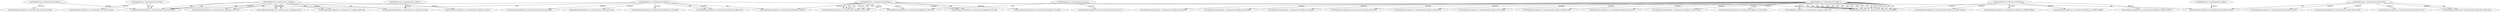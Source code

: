 digraph lacunaCG {
 "rootNode@lacuna_cache/exported_0c2ys6.js:," -> "FunctionExpression@lacuna_cache/exported_0c2ys6.js:10,646" [label="dynamic" ];
 "rootNode@lacuna_cache/exported_0c2ys6.js:," -> "FunctionDeclaration@lacuna_cache/exported_0c2ys6.js:61,544" [label="dynamic" ];
 "rootNode@lacuna_cache/exported_4nt7b3.js:," -> "FunctionExpression@lacuna_cache/exported_4nt7b3.js:10,525" [label="dynamic" ];
 "rootNode@lacuna_cache/exported_4nt7b3.js:," -> "FunctionDeclaration@lacuna_cache/exported_0c2ys6.js:61,544" [label="tajs" ];
 "rootNode@lacuna_cache/exported_4nt7b3.js:," -> "FunctionDeclaration@lacuna_cache/exported_0c2ys6.js:61,544" [label="tajs" ];
 "rootNode@lacuna_cache/exported_9odjuz.js:," -> "FunctionExpression@lacuna_cache/exported_9odjuz.js:10,14991" [label="dynamic" ];
 "rootNode@lacuna_cache/exported_9odjuz.js:," -> "FunctionExpression@lacuna_cache/exported_9odjuz.js:59,14767" [label="dynamic" ];
 "rootNode@lacuna_cache/exported_9odjuz.js:," -> "FunctionExpression@lacuna_cache/exported_9odjuz.js:439,14678" [label="dynamic" ];
 "rootNode@lacuna_cache/exported_9odjuz.js:," -> "FunctionExpression@lacuna_cache/exported_9odjuz.js:473,14656" [label="dynamic" ];
 "rootNode@lacuna_cache/exported_9odjuz.js:," -> "FunctionExpression@lacuna_cache/exported_9odjuz.js:14089,14417" [label="dynamic" ];
 "rootNode@lacuna_cache/exported_9odjuz.js:," -> "FunctionExpression@lacuna_cache/exported_9odjuz.js:979,1175" [label="dynamic" ];
 "rootNode@lacuna_cache/exported_9odjuz.js:," -> "FunctionExpression@lacuna_cache/exported_9odjuz.js:14251,14355" [label="dynamic" ];
 "rootNode@lacuna_cache/exported_9odjuz.js:," -> "FunctionExpression@lacuna_cache/exported_9odjuz.js:12120,14044" [label="dynamic" ];
 "rootNode@lacuna_cache/exported_9odjuz.js:," -> "FunctionExpression@lacuna_cache/exported_9odjuz.js:1594,1873" [label="dynamic" ];
 "rootNode@lacuna_cache/exported_9odjuz.js:," -> "FunctionExpression@lacuna_cache/exported_9odjuz.js:8344,9767" [label="dynamic" ];
 "rootNode@lacuna_cache/exported_9odjuz.js:," -> "FunctionExpression@lacuna_cache/exported_9odjuz.js:5547,6393" [label="dynamic" ];
 "rootNode@lacuna_cache/exported_9odjuz.js:," -> "FunctionExpression@lacuna_cache/exported_6l8ixm.js:162,186590" [label="tajs" ];
 "rootNode@lacuna_cache/exported_9odjuz.js:," -> "FunctionExpression@lacuna_cache/exported_6l8ixm.js:162,186590" [label="tajs" ];
 "rootNode@lacuna_cache/exported_9odjuz.js:," -> "FunctionExpression@lacuna_cache/exported_6l8ixm.js:162,186590" [label="tajs" ];
 "rootNode@lacuna_cache/exported_9odjuz.js:," -> "FunctionExpression@lacuna_cache/exported_6l8ixm.js:162,186590" [label="tajs" ];
 "rootNode@lacuna_cache/exported_9odjuz.js:," -> "FunctionExpression@lacuna_cache/exported_6l8ixm.js:162,186590" [label="tajs" ];
 "rootNode@lacuna_cache/exported_9odjuz.js:," -> "FunctionExpression@lacuna_cache/exported_6l8ixm.js:162,186590" [label="tajs" ];
 "rootNode@lacuna_cache/exported_9odjuz.js:," -> "FunctionExpression@lacuna_cache/exported_6l8ixm.js:162,186590" [label="tajs" ];
 "rootNode@lacuna_cache/exported_9odjuz.js:," -> "FunctionExpression@lacuna_cache/exported_6l8ixm.js:162,186590" [label="tajs" ];
 "rootNode@lacuna_cache/exported_9odjuz.js:," -> "FunctionExpression@lacuna_cache/exported_6l8ixm.js:162,186590" [label="tajs" ];
 "rootNode@lacuna_cache/exported_9odjuz.js:," -> "FunctionExpression@lacuna_cache/exported_6l8ixm.js:162,186590" [label="tajs" ];
 "rootNode@lacuna_cache/exported_9odjuz.js:," -> "FunctionExpression@lacuna_cache/exported_6l8ixm.js:162,186590" [label="tajs" ];
 "rootNode@lacuna_cache/exported_9odjuz.js:," -> "FunctionExpression@lacuna_cache/exported_6l8ixm.js:162,186590" [label="tajs" ];
 "rootNode@lacuna_cache/exported_9odjuz.js:," -> "FunctionExpression@lacuna_cache/exported_6l8ixm.js:162,186590" [label="tajs" ];
 "rootNode@lacuna_cache/exported_9odjuz.js:," -> "FunctionExpression@lacuna_cache/exported_6l8ixm.js:162,186590" [label="tajs" ];
 "rootNode@lacuna_cache/exported_9odjuz.js:," -> "FunctionExpression@lacuna_cache/exported_6l8ixm.js:162,186590" [label="tajs" ];
 "rootNode@lacuna_cache/exported_9odjuz.js:," -> "FunctionExpression@lacuna_cache/exported_6l8ixm.js:162,186590" [label="tajs" ];
 "rootNode@lacuna_cache/exported_9odjuz.js:," -> "FunctionExpression@lacuna_cache/exported_6l8ixm.js:162,186590" [label="tajs" ];
 "rootNode@lacuna_cache/exported_9odjuz.js:," -> "FunctionExpression@lacuna_cache/exported_6l8ixm.js:162,186590" [label="tajs" ];
 "rootNode@lacuna_cache/exported_9odjuz.js:," -> "FunctionExpression@lacuna_cache/exported_6l8ixm.js:162,186590" [label="tajs" ];
 "rootNode@lacuna_cache/exported_9odjuz.js:," -> "FunctionExpression@lacuna_cache/exported_6l8ixm.js:162,186590" [label="tajs" ];
 "rootNode@lacuna_cache/exported_vuph8g.js:," -> "FunctionExpression@lacuna_cache/exported_vuph8g.js:10,2276" [label="dynamic" ];
 "rootNode@lacuna_cache/exported_vuph8g.js:," -> "FunctionDeclaration@lacuna_cache/exported_vuph8g.js:1475,1744" [label="dynamic" ];
 "rootNode@lacuna_cache/exported_vuph8g.js:," -> "FunctionDeclaration@lacuna_cache/exported_vuph8g.js:35,376" [label="dynamic" ];
 "rootNode@lacuna_cache/exported_vuph8g.js:," -> "FunctionDeclaration@lacuna_cache/exported_vuph8g.js:390,1461" [label="dynamic" ];
 "rootNode@lacuna_cache/exported_vuph8g.js:," -> "FunctionDeclaration@lacuna_cache/exported_0c2ys6.js:61,544" [label="tajs" ];
 "rootNode@lacuna_cache/exported_vuph8g.js:," -> "FunctionDeclaration@lacuna_cache/exported_0c2ys6.js:61,544" [label="tajs" ];
 "rootNode@lacuna_cache/exported_vuph8g.js:," -> "FunctionExpression@lacuna_cache/exported_scdp1e.js:115,489" [label="tajs" ];
 "rootNode@lacuna_cache/exported_vuph8g.js:," -> "FunctionDeclaration@lacuna_cache/exported_vuph8g.js:35,376" [label="tajs" ];
 "rootNode@lacuna_cache/exported_vuph8g.js:," -> "FunctionDeclaration@lacuna_cache/exported_vuph8g.js:390,1461" [label="tajs" ];
 "rootNode@lacuna_cache/exported_vuph8g.js:," -> "FunctionDeclaration@lacuna_cache/exported_vuph8g.js:1475,1744" [label="tajs" ];
 "rootNode@lacuna_cache/exported_scdp1e.js:," -> "FunctionExpression@lacuna_cache/exported_scdp1e.js:115,489" [label="dynamic" ];
 "rootNode@lacuna_cache/exported_bkobgl.js:," -> "FunctionExpression@lacuna_cache/exported_bkobgl.js:342,454" [label="dynamic" ];
 "rootNode@lacuna_cache/exported_bkobgl.js:," -> "FunctionExpression@lacuna_cache/exported_bkobgl.js:1102,3561" [label="dynamic" ];
 "rootNode@lacuna_cache/exported_bkobgl.js:," -> "FunctionDeclaration@lacuna_cache/exported_bkobgl.js:1231,1546" [label="dynamic" ];
 "rootNode@lacuna_cache/exported_bkobgl.js:," -> "FunctionDeclaration@lacuna_cache/exported_bkobgl.js:1564,1751" [label="dynamic" ];
 "rootNode@lacuna_cache/exported_bkobgl.js:," -> "FunctionExpression@lacuna_cache/exported_bkobgl.js:792,1056" [label="dynamic" ];
 "rootNode@lacuna_cache/exported_bkobgl.js:," -> "FunctionExpression@lacuna_cache/exported_6l8ixm.js:162,186590" [label="tajs" ];
 "rootNode@lacuna_cache/exported_bkobgl.js:," -> "FunctionExpression@lacuna_cache/exported_bkobgl.js:792,1056" [label="tajs" ];
 "rootNode@lacuna_cache/exported_bkobgl.js:," -> "FunctionDeclaration@lacuna_cache/exported_bkobgl.js:1231,1546" [label="tajs" ];
 "rootNode@lacuna_cache/exported_bkobgl.js:," -> "FunctionDeclaration@lacuna_cache/exported_bkobgl.js:1231,1546" [label="tajs" ];
 "rootNode@lacuna_cache/exported_bkobgl.js:," -> "FunctionDeclaration@lacuna_cache/exported_bkobgl.js:1231,1546" [label="tajs" ];
 "rootNode@lacuna_cache/exported_bkobgl.js:," -> "FunctionDeclaration@lacuna_cache/exported_bkobgl.js:1231,1546" [label="tajs" ];
 "rootNode@lacuna_cache/exported_bkobgl.js:," -> "FunctionDeclaration@lacuna_cache/exported_bkobgl.js:1231,1546" [label="tajs" ];
 "rootNode@lacuna_cache/exported_bkobgl.js:," -> "FunctionDeclaration@lacuna_cache/exported_bkobgl.js:1231,1546" [label="tajs" ];
 "rootNode@lacuna_cache/exported_bkobgl.js:," -> "FunctionExpression@lacuna_cache/exported_iczc06.js:59,583" [label="tajs" ];
 "rootNode@lacuna_cache/exported_6l8ixm.js:," -> "FunctionExpression@lacuna_cache/exported_6l8ixm.js:162,186590" [label="dynamic" ];
 "rootNode@lacuna_cache/exported_6l8ixm.js:," -> "FunctionExpression@lacuna_cache/exported_6l8ixm.js:182043,182410" [label="dynamic" ];
 "rootNode@lacuna_cache/exported_6l8ixm.js:," -> "FunctionExpression@lacuna_cache/exported_6l8ixm.js:185686,186020" [label="dynamic" ];
 "rootNode@lacuna_cache/exported_6l8ixm.js:," -> "FunctionExpression@lacuna_cache/exported_6l8ixm.js:185882,185999" [label="dynamic" ];
 "rootNode@lacuna_cache/exported_6l8ixm.js:," -> "FunctionExpression@lacuna_cache/exported_6l8ixm.js:186052,186570" [label="dynamic" ];
 "rootNode@lacuna_cache/exported_iczc06.js:," -> "FunctionExpression@lacuna_cache/exported_iczc06.js:59,583" [label="dynamic" ];
 "rootNode@lacuna_cache/exported_m9m1w8.js:," -> "FunctionExpression@lacuna_cache/exported_m9m1w8.js:10,2555" [label="dynamic" ];
 "rootNode@lacuna_cache/exported_m9m1w8.js:," -> "FunctionDeclaration@lacuna_cache/exported_m9m1w8.js:35,638" [label="dynamic" ];
 "rootNode@lacuna_cache/exported_m9m1w8.js:," -> "FunctionExpression@lacuna_cache/exported_m9m1w8.js:170,257" [label="dynamic" ];
 "rootNode@lacuna_cache/exported_m9m1w8.js:," -> "FunctionDeclaration@lacuna_cache/exported_m9m1w8.js:1849,2340" [label="dynamic" ];
 "rootNode@lacuna_cache/exported_m9m1w8.js:," -> "FunctionExpression@lacuna_cache/exported_iczc06.js:59,583" [label="tajs" ];
 "rootNode@lacuna_cache/exported_m9m1w8.js:," -> "FunctionDeclaration@lacuna_cache/exported_m9m1w8.js:1849,2340" [label="tajs" ];
 "rootNode@lacuna_cache/exported_f36nov.js:," -> "FunctionExpression@lacuna_cache/exported_f36nov.js:10,2059" [label="dynamic" ];
 "rootNode@lacuna_cache/exported_f36nov.js:," -> "FunctionDeclaration@lacuna_cache/exported_f36nov.js:1660,1782" [label="dynamic" ];
 "rootNode@lacuna_cache/exported_f36nov.js:," -> "FunctionDeclaration@lacuna_cache/exported_f36nov.js:35,1106" [label="dynamic" ];
 "rootNode@lacuna_cache/exported_f36nov.js:," -> "FunctionDeclaration@lacuna_cache/exported_f36nov.js:1120,1646" [label="dynamic" ];
 "rootNode@lacuna_cache/exported_f36nov.js:," -> "FunctionDeclaration@lacuna_cache/exported_0c2ys6.js:61,544" [label="tajs" ];
 "rootNode@lacuna_cache/exported_f36nov.js:," -> "FunctionDeclaration@lacuna_cache/exported_0c2ys6.js:61,544" [label="tajs" ];
 "rootNode@lacuna_cache/exported_f36nov.js:," -> "FunctionExpression@lacuna_cache/exported_bkobgl.js:342,454" [label="tajs" ];
 "rootNode@lacuna_cache/exported_f36nov.js:," -> "FunctionDeclaration@lacuna_cache/exported_bkobgl.js:1564,1751" [label="tajs" ];
 "rootNode@lacuna_cache/exported_f36nov.js:," -> "FunctionDeclaration@lacuna_cache/exported_f36nov.js:1660,1782" [label="tajs" ];
 "rootNode@lacuna_cache/exported_emsxzq.js:," -> "FunctionExpression@lacuna_cache/exported_emsxzq.js:10,175" [label="dynamic" ];
 "rootNode@lacuna_cache/exported_emsxzq.js:," -> "FunctionDeclaration@lacuna_cache/exported_bkobgl.js:1564,1751" [label="tajs" ];
 }
